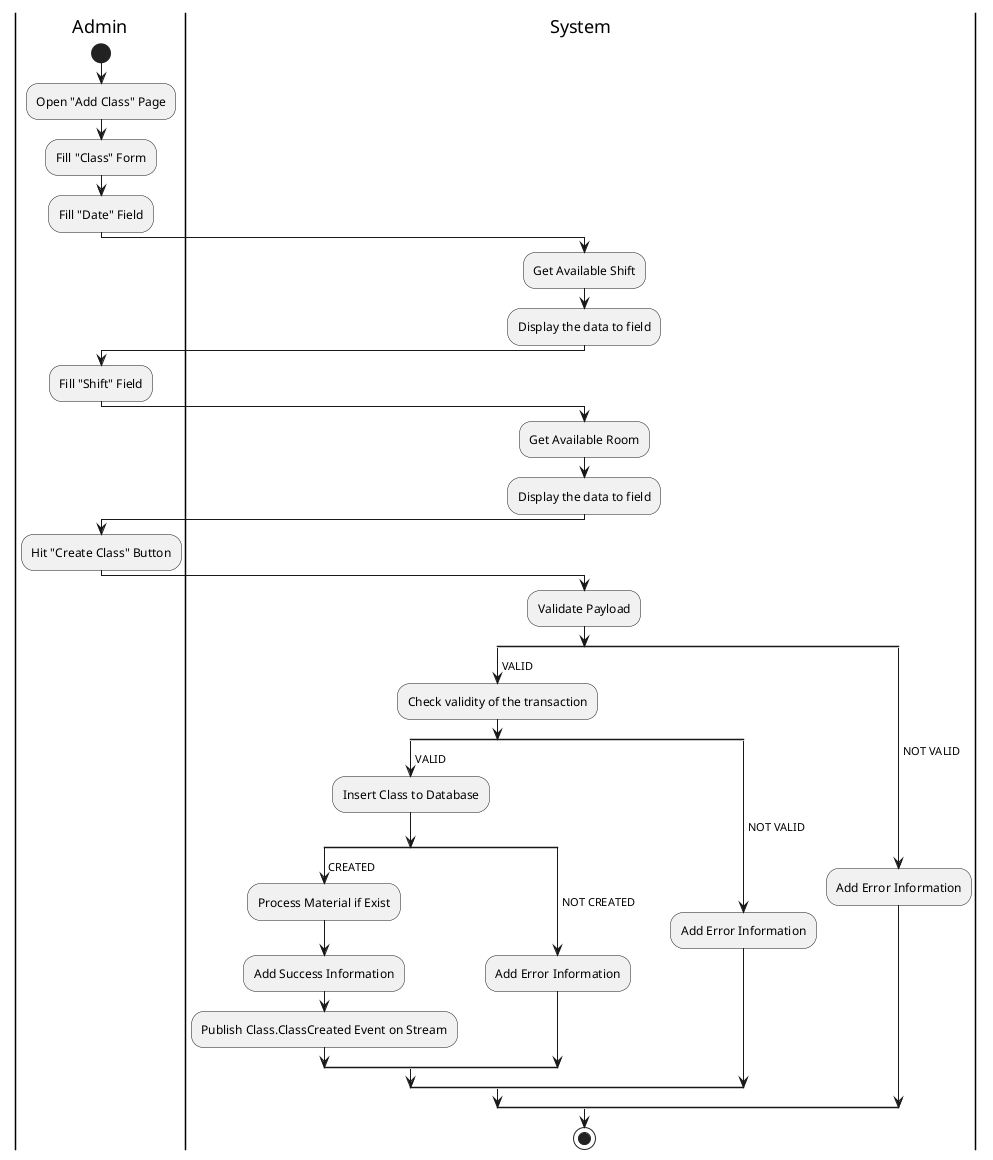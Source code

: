 @startuml CreateClass

skinparam ConditionEndStyle hline
skinparam conditionStyle diamond
skinparam Monochrome true
skinparam Shadowing false

|Admin|
start
:Open "Add Class" Page;
:Fill "Class" Form;

:Fill "Date" Field;

|System|
:Get Available Shift;
:Display the data to field;

|Admin|
:Fill "Shift" Field;

|System|
:Get Available Room;
:Display the data to field;

|Admin|
:Hit "Create Class" Button;

|System|
:Validate Payload;

split
    -> VALID;
    :Check validity of the transaction;
    split
        -> VALID;
        :Insert Class to Database;
        split
            -> CREATED;
            :Process Material if Exist;
            :Add Success Information;
            :Publish Class.ClassCreated Event on Stream;
        split again
            -> NOT CREATED;
            :Add Error Information;
        end split
    split again
        -> NOT VALID;
        :Add Error Information;
    end split
split again
    -> NOT VALID;
    :Add Error Information;
end split
stop

@enduml